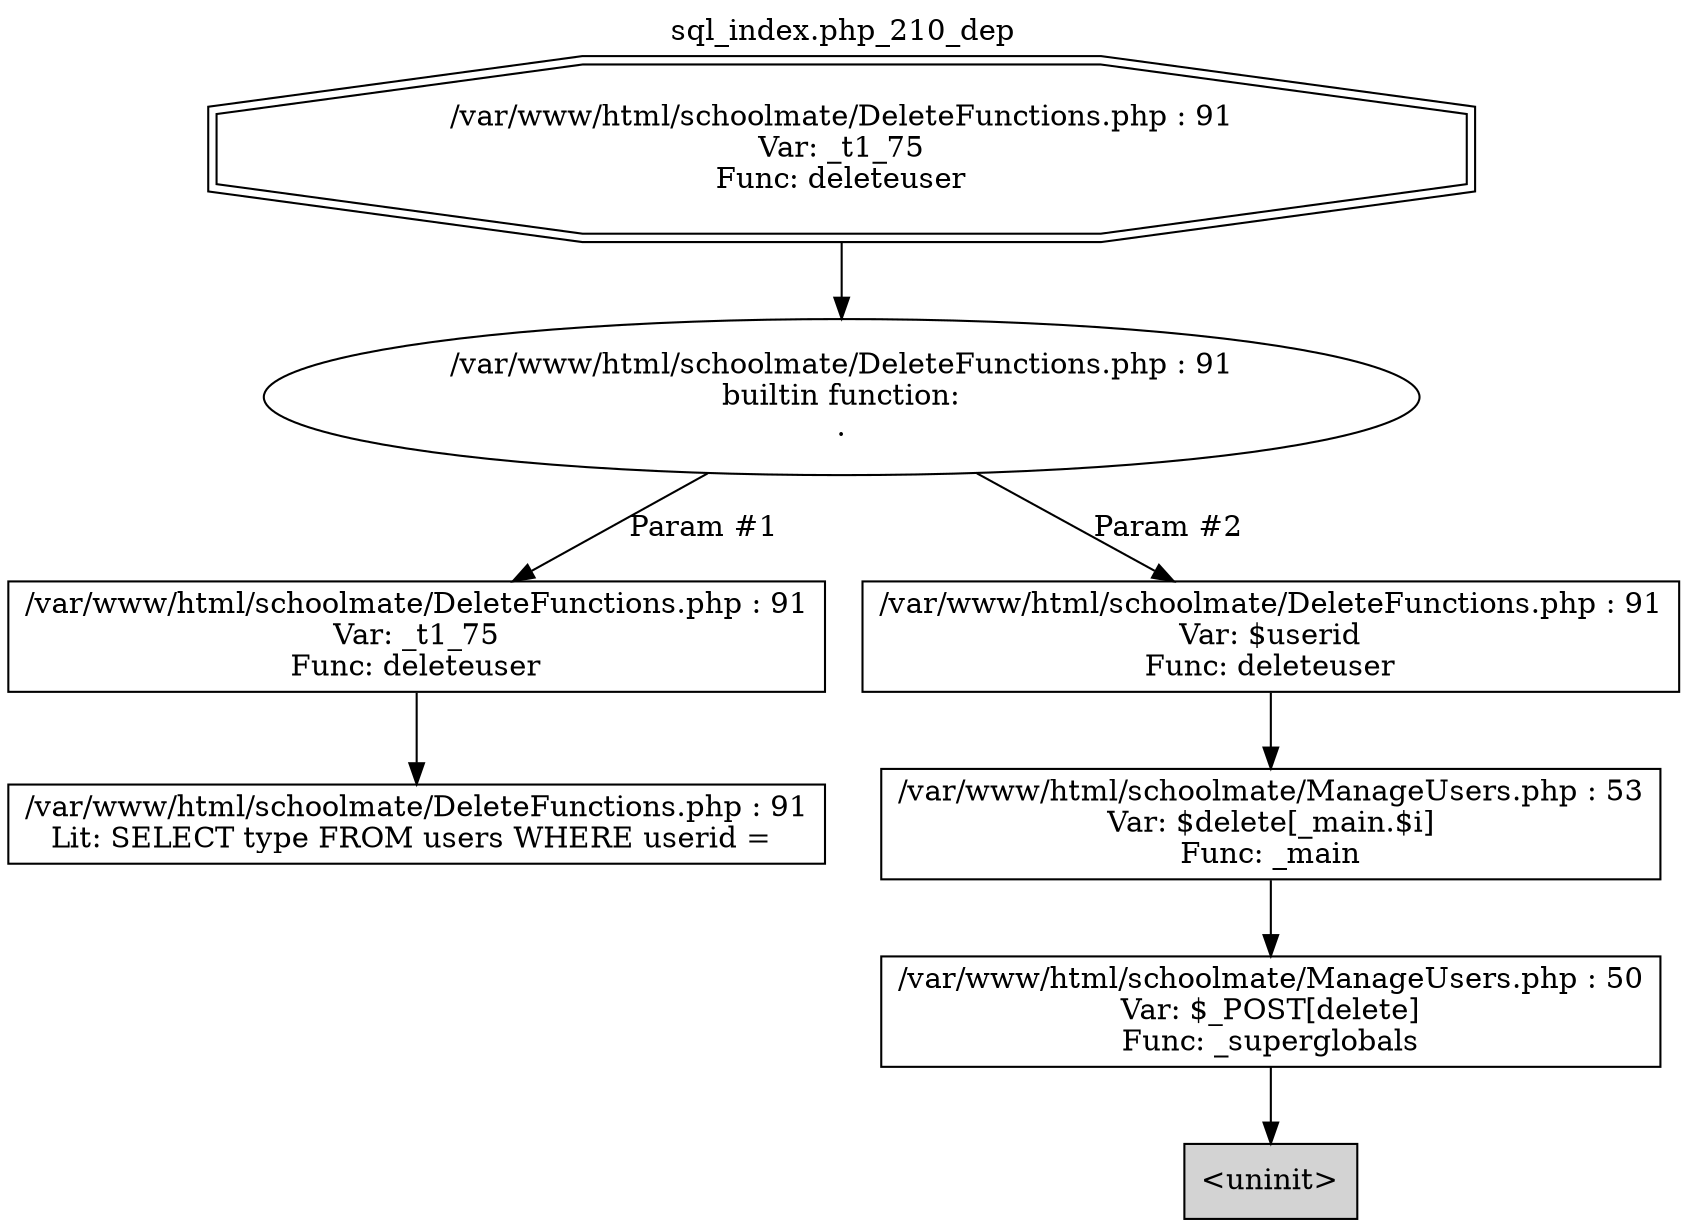 digraph cfg {
  label="sql_index.php_210_dep";
  labelloc=t;
  n1 [shape=doubleoctagon, label="/var/www/html/schoolmate/DeleteFunctions.php : 91\nVar: _t1_75\nFunc: deleteuser\n"];
  n2 [shape=ellipse, label="/var/www/html/schoolmate/DeleteFunctions.php : 91\nbuiltin function:\n.\n"];
  n3 [shape=box, label="/var/www/html/schoolmate/DeleteFunctions.php : 91\nVar: _t1_75\nFunc: deleteuser\n"];
  n4 [shape=box, label="/var/www/html/schoolmate/DeleteFunctions.php : 91\nLit: SELECT type FROM users WHERE userid = \n"];
  n5 [shape=box, label="/var/www/html/schoolmate/DeleteFunctions.php : 91\nVar: $userid\nFunc: deleteuser\n"];
  n6 [shape=box, label="/var/www/html/schoolmate/ManageUsers.php : 53\nVar: $delete[_main.$i]\nFunc: _main\n"];
  n7 [shape=box, label="/var/www/html/schoolmate/ManageUsers.php : 50\nVar: $_POST[delete]\nFunc: _superglobals\n"];
  n8 [shape=box, label="<uninit>",style=filled];
  n1 -> n2;
  n3 -> n4;
  n2 -> n3[label="Param #1"];
  n2 -> n5[label="Param #2"];
  n7 -> n8;
  n6 -> n7;
  n5 -> n6;
}
